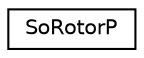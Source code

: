 digraph "Graphical Class Hierarchy"
{
 // LATEX_PDF_SIZE
  edge [fontname="Helvetica",fontsize="10",labelfontname="Helvetica",labelfontsize="10"];
  node [fontname="Helvetica",fontsize="10",shape=record];
  rankdir="LR";
  Node0 [label="SoRotorP",height=0.2,width=0.4,color="black", fillcolor="white", style="filled",URL="$classSoRotorP.html",tooltip=" "];
}
